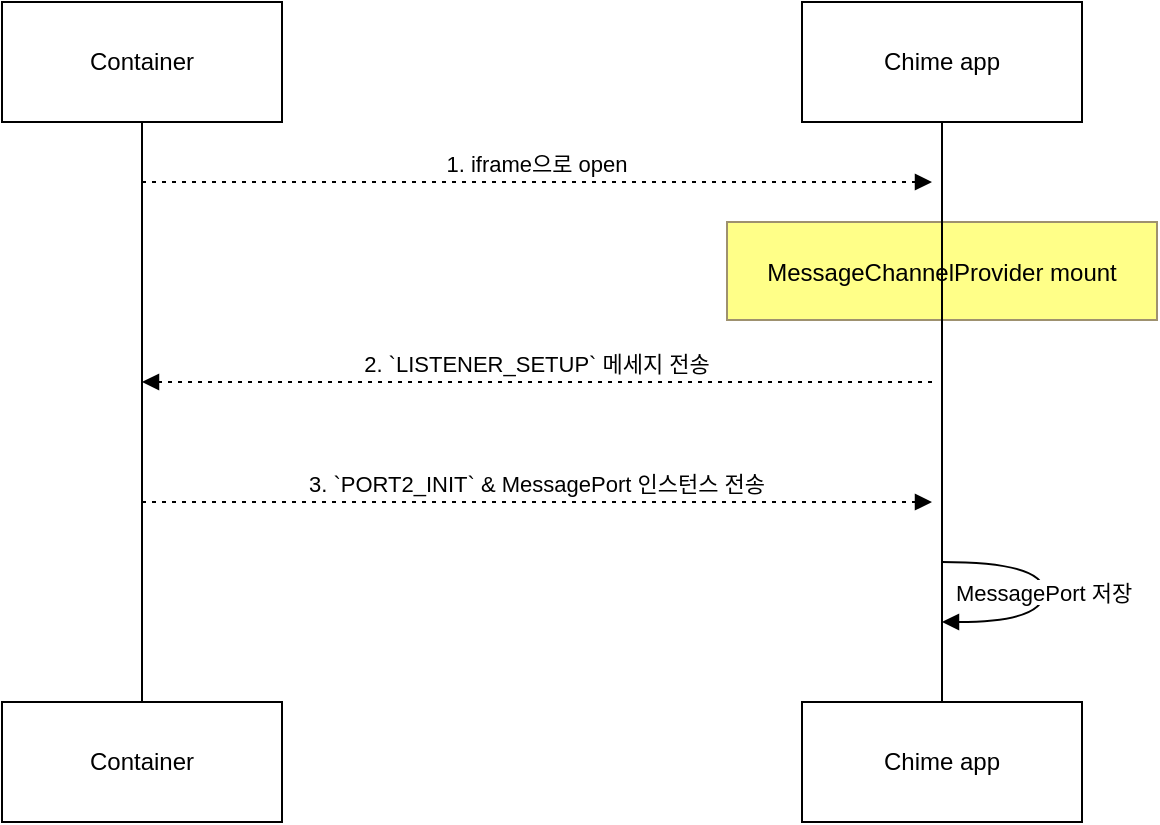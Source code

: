 <mxfile version="24.8.4">
  <diagram name="페이지-1" id="cFSCY0tidlCzLEGtGM6G">
    <mxGraphModel dx="1434" dy="738" grid="1" gridSize="10" guides="1" tooltips="1" connect="1" arrows="1" fold="1" page="1" pageScale="1" pageWidth="827" pageHeight="1169" math="0" shadow="0">
      <root>
        <mxCell id="0" />
        <mxCell id="1" parent="0" />
        <mxCell id="pc7ah3_9DVA6RbR4DuFJ-39" style="edgeStyle=orthogonalEdgeStyle;rounded=0;orthogonalLoop=1;jettySize=auto;html=1;endArrow=none;endFill=0;" parent="1" source="pc7ah3_9DVA6RbR4DuFJ-23" target="pc7ah3_9DVA6RbR4DuFJ-36" edge="1">
          <mxGeometry relative="1" as="geometry" />
        </mxCell>
        <mxCell id="pc7ah3_9DVA6RbR4DuFJ-23" value="Container" style="rounded=0;whiteSpace=wrap;html=1;" parent="1" vertex="1">
          <mxGeometry x="10" y="30" width="140" height="60" as="geometry" />
        </mxCell>
        <mxCell id="pc7ah3_9DVA6RbR4DuFJ-29" value="1. iframe으로 open" style="verticalAlign=bottom;edgeStyle=elbowEdgeStyle;elbow=vertical;curved=0;rounded=0;dashed=1;dashPattern=2 3;endArrow=block;" parent="1" edge="1">
          <mxGeometry relative="1" as="geometry">
            <Array as="points">
              <mxPoint x="286" y="120" />
            </Array>
            <mxPoint x="80" y="120" as="sourcePoint" />
            <mxPoint x="475" y="120" as="targetPoint" />
          </mxGeometry>
        </mxCell>
        <mxCell id="pc7ah3_9DVA6RbR4DuFJ-30" value="2. `LISTENER_SETUP` 메세지 전송" style="verticalAlign=bottom;edgeStyle=elbowEdgeStyle;elbow=vertical;curved=0;rounded=0;dashed=1;dashPattern=2 3;endArrow=block;" parent="1" edge="1">
          <mxGeometry relative="1" as="geometry">
            <Array as="points">
              <mxPoint x="289" y="220" />
            </Array>
            <mxPoint x="475" y="220" as="sourcePoint" />
            <mxPoint x="80" y="220" as="targetPoint" />
          </mxGeometry>
        </mxCell>
        <mxCell id="pc7ah3_9DVA6RbR4DuFJ-31" value="MessageChannelProvider mount" style="fillColor=#ffff88;strokeColor=#9E916F;" parent="1" vertex="1">
          <mxGeometry x="372.5" y="140" width="215" height="49" as="geometry" />
        </mxCell>
        <mxCell id="pc7ah3_9DVA6RbR4DuFJ-32" value="3. `PORT2_INIT` &amp; MessagePort 인스턴스 전송" style="verticalAlign=bottom;edgeStyle=elbowEdgeStyle;elbow=vertical;curved=0;rounded=0;dashed=1;dashPattern=2 3;endArrow=block;" parent="1" edge="1">
          <mxGeometry relative="1" as="geometry">
            <Array as="points">
              <mxPoint x="286" y="280" />
            </Array>
            <mxPoint x="80" y="280" as="sourcePoint" />
            <mxPoint x="475" y="280" as="targetPoint" />
          </mxGeometry>
        </mxCell>
        <mxCell id="pc7ah3_9DVA6RbR4DuFJ-33" value="MessagePort 저장" style="curved=1;endArrow=block;rounded=0;" parent="1" edge="1">
          <mxGeometry relative="1" as="geometry">
            <Array as="points">
              <mxPoint x="531.07" y="310" />
              <mxPoint x="531.07" y="340" />
            </Array>
            <mxPoint x="479.999" y="310" as="sourcePoint" />
            <mxPoint x="479.999" y="340" as="targetPoint" />
          </mxGeometry>
        </mxCell>
        <mxCell id="pc7ah3_9DVA6RbR4DuFJ-40" style="edgeStyle=orthogonalEdgeStyle;rounded=0;orthogonalLoop=1;jettySize=auto;html=1;entryX=0.5;entryY=0;entryDx=0;entryDy=0;endArrow=none;endFill=0;" parent="1" source="pc7ah3_9DVA6RbR4DuFJ-35" target="pc7ah3_9DVA6RbR4DuFJ-37" edge="1">
          <mxGeometry relative="1" as="geometry" />
        </mxCell>
        <mxCell id="pc7ah3_9DVA6RbR4DuFJ-35" value="Chime app" style="rounded=0;whiteSpace=wrap;html=1;" parent="1" vertex="1">
          <mxGeometry x="410" y="30" width="140" height="60" as="geometry" />
        </mxCell>
        <mxCell id="pc7ah3_9DVA6RbR4DuFJ-36" value="Container" style="rounded=0;whiteSpace=wrap;html=1;" parent="1" vertex="1">
          <mxGeometry x="10" y="380" width="140" height="60" as="geometry" />
        </mxCell>
        <mxCell id="pc7ah3_9DVA6RbR4DuFJ-37" value="Chime app" style="rounded=0;whiteSpace=wrap;html=1;" parent="1" vertex="1">
          <mxGeometry x="410" y="380" width="140" height="60" as="geometry" />
        </mxCell>
      </root>
    </mxGraphModel>
  </diagram>
</mxfile>
